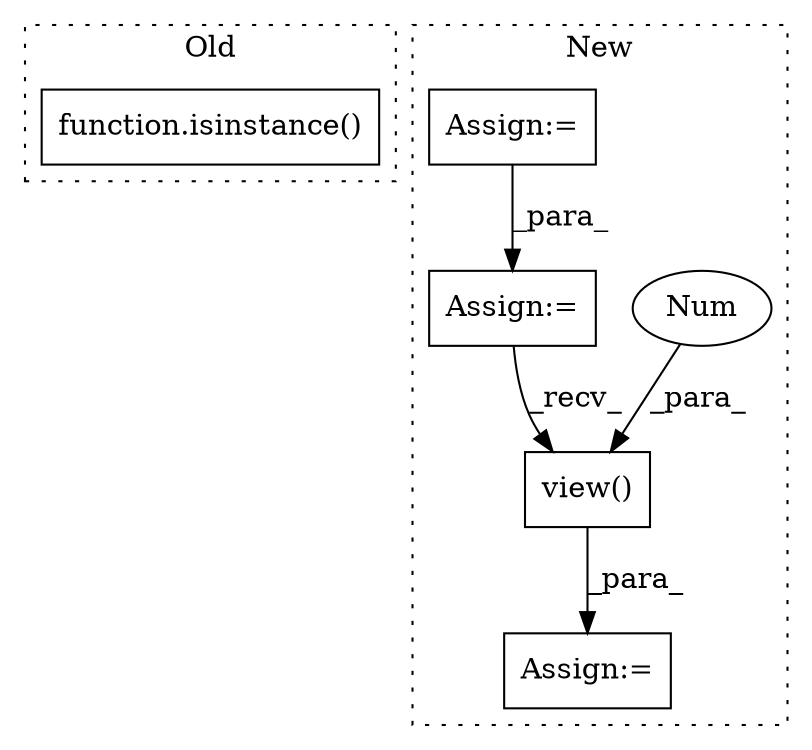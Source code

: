 digraph G {
subgraph cluster0 {
1 [label="function.isinstance()" a="75" s="7304,7333" l="11,1" shape="box"];
label = "Old";
style="dotted";
}
subgraph cluster1 {
2 [label="view()" a="75" s="8719,8737" l="13,1" shape="box"];
3 [label="Assign:=" a="68" s="8636" l="3" shape="box"];
4 [label="Num" a="76" s="8736" l="1" shape="ellipse"];
5 [label="Assign:=" a="68" s="8716" l="3" shape="box"];
6 [label="Assign:=" a="68" s="8578" l="3" shape="box"];
label = "New";
style="dotted";
}
2 -> 5 [label="_para_"];
3 -> 2 [label="_recv_"];
4 -> 2 [label="_para_"];
6 -> 3 [label="_para_"];
}